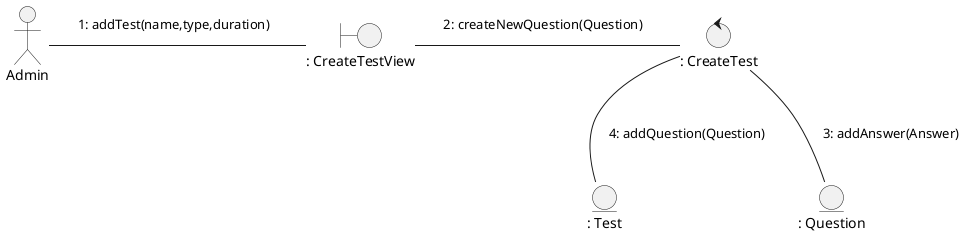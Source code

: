 @startuml collaborationDiagramUC1
skinparam NoteBackgroundColor transparent
skinparam NoteBorderColor transparent

actor Admin as Administrador
boundary ": CreateTestView" as crear_examen
control ": CreateTest" as controlador
entity ": Test" as publicar_examen
entity ": Question" as añadir_pregunta

Administrador -r--  crear_examen
note on link
1: addTest(name,type,duration)
end note
crear_examen -r-- controlador 
note on link
2: createNewQuestion(Question)
end note
controlador -- añadir_pregunta
note on link
3: addAnswer(Answer)
end note
controlador -- publicar_examen
note on link
4: addQuestion(Question)
end note

@enduml
